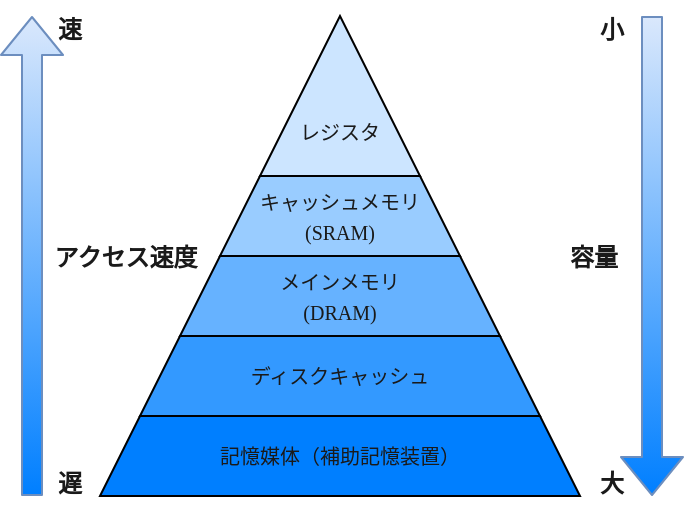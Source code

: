 <mxfile>
    <diagram id="kTyZddm3oWzcKAigf0XD" name="ページ1">
        <mxGraphModel dx="713" dy="649" grid="0" gridSize="10" guides="1" tooltips="1" connect="1" arrows="1" fold="1" page="1" pageScale="1" pageWidth="827" pageHeight="1169" background="#ffffff" math="0" shadow="0">
            <root>
                <mxCell id="0"/>
                <mxCell id="1" parent="0"/>
                <mxCell id="39" value="&lt;br style=&quot;font-size: 10px;&quot;&gt;&lt;br style=&quot;font-size: 10px;&quot;&gt;&lt;br style=&quot;font-size: 10px;&quot;&gt;レジスタ" style="triangle;whiteSpace=wrap;html=1;strokeColor=#000000;rotation=0;fillColor=#CCE5FF;fontColor=#1A1A1A;allowArrows=1;recursiveResize=1;expand=1;rotatable=1;cloneable=1;deletable=1;noLabel=0;portConstraintRotation=0;shadow=0;direction=north;align=center;fontSize=10;" vertex="1" parent="1">
                    <mxGeometry x="163" y="20" width="80" height="80" as="geometry"/>
                </mxCell>
                <mxCell id="40" value="&lt;font style=&quot;font-size: 10px;&quot;&gt;キャッシュメモリ&lt;br&gt;(SRAM)&lt;/font&gt;" style="shape=trapezoid;perimeter=trapezoidPerimeter;whiteSpace=wrap;html=1;fixedSize=1;strokeColor=#000000;fillColor=#99CCFF;fontFamily=Times New Roman;fontColor=#1A1A1A;" vertex="1" parent="1">
                    <mxGeometry x="143" y="100" width="120" height="40" as="geometry"/>
                </mxCell>
                <mxCell id="41" value="&lt;font style=&quot;font-size: 10px;&quot;&gt;メインメモリ&lt;br&gt;(DRAM)&lt;/font&gt;" style="shape=trapezoid;perimeter=trapezoidPerimeter;whiteSpace=wrap;html=1;fixedSize=1;strokeColor=#000000;fillColor=#66B2FF;fontFamily=Times New Roman;fontColor=#1A1A1A;" vertex="1" parent="1">
                    <mxGeometry x="123" y="140" width="160" height="40" as="geometry"/>
                </mxCell>
                <mxCell id="42" value="&lt;span style=&quot;font-size: 10px;&quot;&gt;ディスクキャッシュ&lt;/span&gt;" style="shape=trapezoid;perimeter=trapezoidPerimeter;whiteSpace=wrap;html=1;fixedSize=1;strokeColor=#000000;fillColor=#3399FF;fontFamily=Times New Roman;fontColor=#1A1A1A;" vertex="1" parent="1">
                    <mxGeometry x="103" y="180" width="200" height="40" as="geometry"/>
                </mxCell>
                <mxCell id="43" value="&lt;span style=&quot;font-size: 10px;&quot;&gt;記憶媒体（補助記憶装置）&lt;br&gt;&lt;/span&gt;" style="shape=trapezoid;perimeter=trapezoidPerimeter;whiteSpace=wrap;html=1;fixedSize=1;strokeColor=#000000;fillColor=#007FFF;fontFamily=Times New Roman;fontColor=#1A1A1A;" vertex="1" parent="1">
                    <mxGeometry x="83" y="220" width="240" height="40" as="geometry"/>
                </mxCell>
                <mxCell id="44" value="" style="shape=flexArrow;endArrow=classic;html=1;fontFamily=Times New Roman;fontSize=10;fontColor=#1A1A1A;entryX=1;entryY=0.5;entryDx=0;entryDy=0;exitX=0.5;exitY=1;exitDx=0;exitDy=0;strokeColor=#6c8ebf;fillColor=#dae8fc;gradientColor=#007FFF;" edge="1" parent="1">
                    <mxGeometry width="50" height="50" relative="1" as="geometry">
                        <mxPoint x="49" y="260" as="sourcePoint"/>
                        <mxPoint x="49" y="20" as="targetPoint"/>
                    </mxGeometry>
                </mxCell>
                <mxCell id="45" value="" style="shape=flexArrow;endArrow=classic;html=1;fontFamily=Times New Roman;fontSize=10;fontColor=#1A1A1A;entryX=1;entryY=0.5;entryDx=0;entryDy=0;exitX=0.5;exitY=1;exitDx=0;exitDy=0;strokeColor=#6c8ebf;fillColor=#dae8fc;gradientColor=#007FFF;" edge="1" parent="1">
                    <mxGeometry width="50" height="50" relative="1" as="geometry">
                        <mxPoint x="359" y="20" as="sourcePoint"/>
                        <mxPoint x="359" y="260" as="targetPoint"/>
                    </mxGeometry>
                </mxCell>
                <mxCell id="46" value="アクセス速度" style="text;html=1;strokeColor=none;fillColor=none;align=center;verticalAlign=middle;whiteSpace=wrap;rounded=0;shadow=0;fontFamily=Times New Roman;fontSize=12;fontColor=#1A1A1A;fontStyle=1" vertex="1" parent="1">
                    <mxGeometry x="55" y="126" width="82" height="30" as="geometry"/>
                </mxCell>
                <mxCell id="47" value="容量" style="text;html=1;strokeColor=none;fillColor=none;align=center;verticalAlign=middle;whiteSpace=wrap;rounded=0;shadow=0;fontFamily=Times New Roman;fontSize=12;fontColor=#1A1A1A;fontStyle=1" vertex="1" parent="1">
                    <mxGeometry x="289" y="126" width="82" height="30" as="geometry"/>
                </mxCell>
                <mxCell id="50" value="速" style="text;html=1;strokeColor=none;fillColor=none;align=center;verticalAlign=middle;whiteSpace=wrap;rounded=0;shadow=0;fontFamily=Times New Roman;fontSize=12;fontColor=#1A1A1A;fontStyle=1" vertex="1" parent="1">
                    <mxGeometry x="53" y="12" width="30" height="30" as="geometry"/>
                </mxCell>
                <mxCell id="54" value="遅" style="text;html=1;strokeColor=none;fillColor=none;align=center;verticalAlign=middle;whiteSpace=wrap;rounded=0;shadow=0;fontFamily=Times New Roman;fontSize=12;fontColor=#1A1A1A;fontStyle=1" vertex="1" parent="1">
                    <mxGeometry x="53" y="239" width="30" height="30" as="geometry"/>
                </mxCell>
                <mxCell id="55" value="小" style="text;html=1;strokeColor=none;fillColor=none;align=center;verticalAlign=middle;whiteSpace=wrap;rounded=0;shadow=0;fontFamily=Times New Roman;fontSize=12;fontColor=#1A1A1A;fontStyle=1" vertex="1" parent="1">
                    <mxGeometry x="324" y="12" width="30" height="30" as="geometry"/>
                </mxCell>
                <mxCell id="56" value="大" style="text;html=1;strokeColor=none;fillColor=none;align=center;verticalAlign=middle;whiteSpace=wrap;rounded=0;shadow=0;fontFamily=Times New Roman;fontSize=12;fontColor=#1A1A1A;fontStyle=1" vertex="1" parent="1">
                    <mxGeometry x="324" y="239" width="30" height="30" as="geometry"/>
                </mxCell>
            </root>
        </mxGraphModel>
    </diagram>
</mxfile>